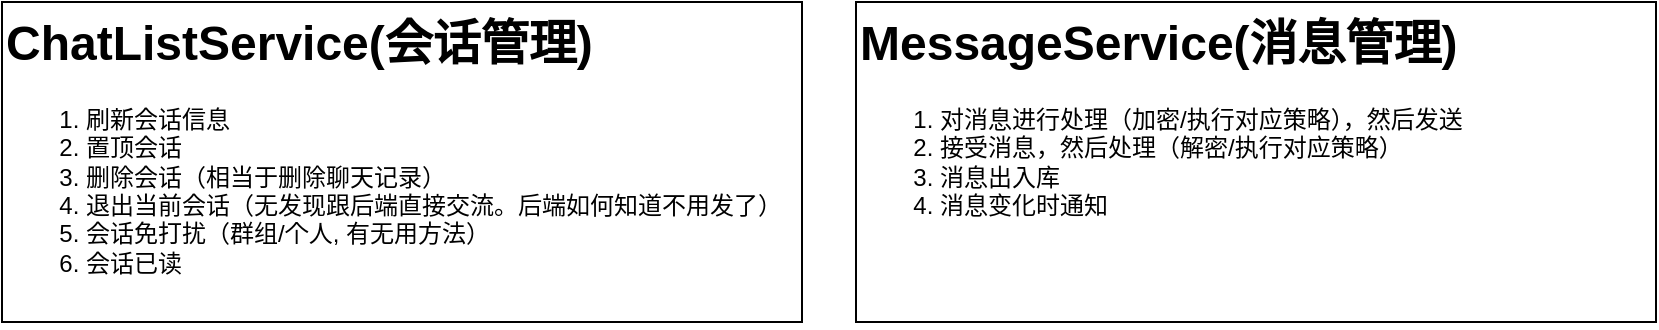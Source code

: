 <mxfile version="24.8.8">
  <diagram name="第 1 页" id="JktXxmWd6NISaN1DdESC">
    <mxGraphModel dx="1434" dy="746" grid="1" gridSize="10" guides="1" tooltips="1" connect="1" arrows="1" fold="1" page="1" pageScale="1" pageWidth="827" pageHeight="1169" math="0" shadow="0">
      <root>
        <mxCell id="0" />
        <mxCell id="1" parent="0" />
        <mxCell id="-HEKRVuIvjOIdjUARVgd-5" value="" style="group" parent="1" vertex="1" connectable="0">
          <mxGeometry width="400" height="160" as="geometry" />
        </mxCell>
        <mxCell id="-HEKRVuIvjOIdjUARVgd-4" value="" style="rounded=0;whiteSpace=wrap;html=1;movable=1;resizable=1;rotatable=1;deletable=1;editable=1;locked=0;connectable=1;" parent="-HEKRVuIvjOIdjUARVgd-5" vertex="1">
          <mxGeometry width="400" height="160" as="geometry" />
        </mxCell>
        <mxCell id="-HEKRVuIvjOIdjUARVgd-3" value="&lt;h1 style=&quot;margin-top: 0px;&quot;&gt;ChatListService(会话管理)&lt;br&gt;&lt;/h1&gt;&lt;p&gt;&lt;/p&gt;&lt;ol&gt;&lt;li&gt;刷新会话信息&lt;/li&gt;&lt;li&gt;置顶会话&lt;/li&gt;&lt;li&gt;删除会话（相当于删除聊天记录）&lt;/li&gt;&lt;li&gt;退出当前会话（无发现跟后端直接交流。后端如何知道不用发了）&lt;/li&gt;&lt;li&gt;会话免打扰（群组/个人, 有无用方法）&lt;/li&gt;&lt;li&gt;会话已读&lt;/li&gt;&lt;/ol&gt;&lt;p&gt;&lt;/p&gt;" style="text;html=1;whiteSpace=wrap;overflow=hidden;rounded=0;movable=1;resizable=1;rotatable=1;deletable=1;editable=1;locked=0;connectable=1;" parent="-HEKRVuIvjOIdjUARVgd-5" vertex="1">
          <mxGeometry width="400" height="160" as="geometry" />
        </mxCell>
        <mxCell id="46Pq0ItbNjwcVHv2dBkQ-1" value="" style="group" vertex="1" connectable="0" parent="1">
          <mxGeometry x="427" width="400" height="160" as="geometry" />
        </mxCell>
        <mxCell id="46Pq0ItbNjwcVHv2dBkQ-2" value="" style="rounded=0;whiteSpace=wrap;html=1;movable=1;resizable=1;rotatable=1;deletable=1;editable=1;locked=0;connectable=1;" vertex="1" parent="46Pq0ItbNjwcVHv2dBkQ-1">
          <mxGeometry width="400" height="160" as="geometry" />
        </mxCell>
        <mxCell id="46Pq0ItbNjwcVHv2dBkQ-3" value="&lt;h1 style=&quot;margin-top: 0px;&quot;&gt;MessageService(消息管理)&lt;br&gt;&lt;/h1&gt;&lt;p&gt;&lt;/p&gt;&lt;ol&gt;&lt;li&gt;对消息进行处理（加密/执行对应策略），然后发送&lt;/li&gt;&lt;li&gt;接受消息，然后处理（解密/执行对应策略）&lt;/li&gt;&lt;li&gt;消息出入库&lt;/li&gt;&lt;li&gt;消息变化时通知&lt;/li&gt;&lt;/ol&gt;&lt;p&gt;&lt;/p&gt;" style="text;html=1;whiteSpace=wrap;overflow=hidden;rounded=0;movable=1;resizable=1;rotatable=1;deletable=1;editable=1;locked=0;connectable=1;" vertex="1" parent="46Pq0ItbNjwcVHv2dBkQ-1">
          <mxGeometry width="400" height="160" as="geometry" />
        </mxCell>
      </root>
    </mxGraphModel>
  </diagram>
</mxfile>
